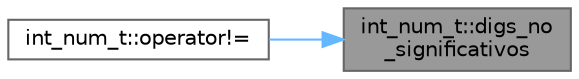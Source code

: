 digraph "int_num_t::digs_no_significativos"
{
 // INTERACTIVE_SVG=YES
 // LATEX_PDF_SIZE
  bgcolor="transparent";
  edge [fontname=Helvetica,fontsize=10,labelfontname=Helvetica,labelfontsize=10];
  node [fontname=Helvetica,fontsize=10,shape=box,height=0.2,width=0.4];
  rankdir="RL";
  Node1 [label="int_num_t::digs_no\l_significativos",height=0.2,width=0.4,color="gray40", fillcolor="grey60", style="filled", fontcolor="black",tooltip=" "];
  Node1 -> Node2 [dir="back",color="steelblue1",style="solid"];
  Node2 [label="int_num_t::operator!=",height=0.2,width=0.4,color="grey40", fillcolor="white", style="filled",URL="$structint__num__t.html#a0fa45dac193d9e3ccf9dcbd3a0f0a6bd",tooltip=" "];
}
